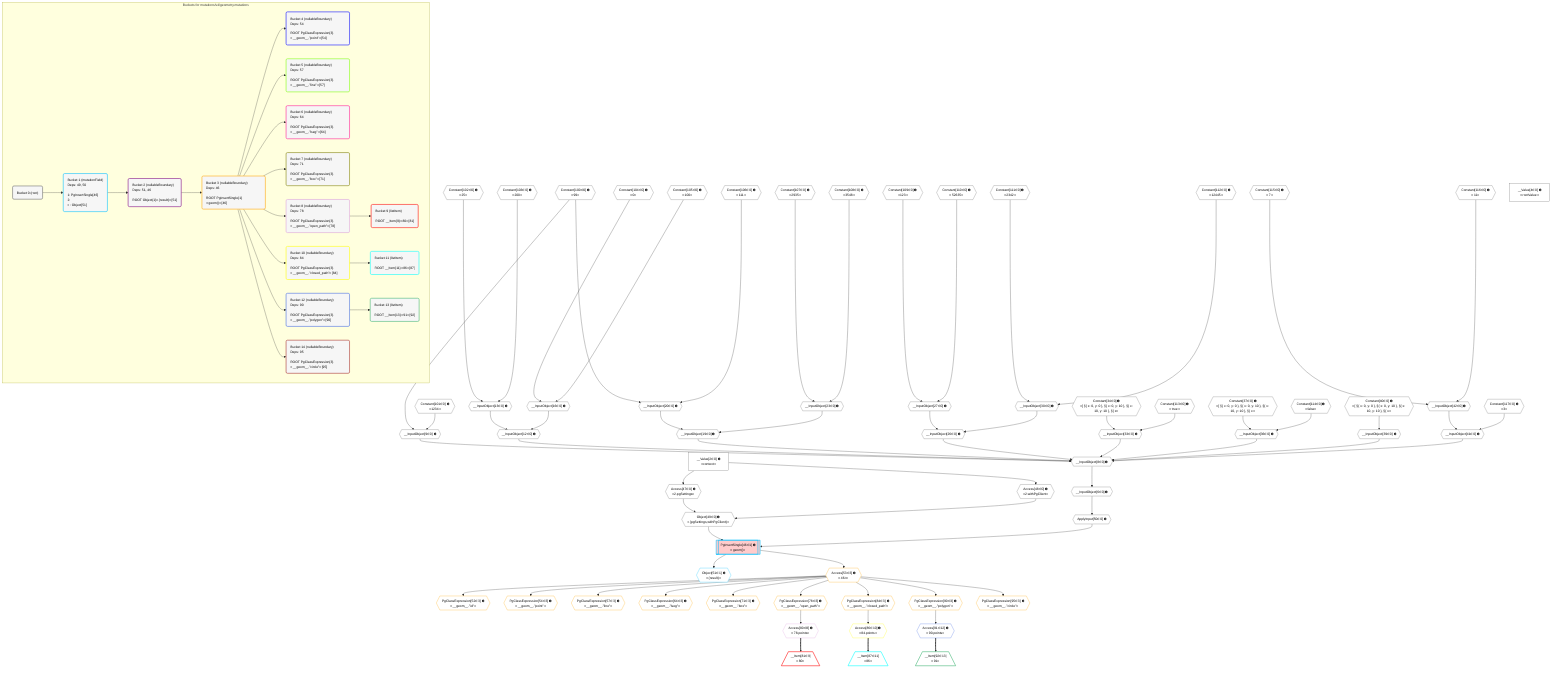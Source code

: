 %%{init: {'themeVariables': { 'fontSize': '12px'}}}%%
graph TD
    classDef path fill:#eee,stroke:#000,color:#000
    classDef plan fill:#fff,stroke-width:1px,color:#000
    classDef itemplan fill:#fff,stroke-width:2px,color:#000
    classDef unbatchedplan fill:#dff,stroke-width:1px,color:#000
    classDef sideeffectplan fill:#fcc,stroke-width:2px,color:#000
    classDef bucket fill:#f6f6f6,color:#000,stroke-width:2px,text-align:left


    %% plan dependencies
    __InputObject8{{"__InputObject[8∈0] ➊"}}:::plan
    __InputObject9{{"__InputObject[9∈0] ➊"}}:::plan
    __InputObject12{{"__InputObject[12∈0] ➊"}}:::plan
    __InputObject19{{"__InputObject[19∈0] ➊"}}:::plan
    __InputObject26{{"__InputObject[26∈0] ➊"}}:::plan
    __InputObject33{{"__InputObject[33∈0] ➊"}}:::plan
    __InputObject36{{"__InputObject[36∈0] ➊"}}:::plan
    __InputObject39{{"__InputObject[39∈0] ➊"}}:::plan
    __InputObject41{{"__InputObject[41∈0] ➊"}}:::plan
    __InputObject9 & __InputObject12 & __InputObject19 & __InputObject26 & __InputObject33 & __InputObject36 & __InputObject39 & __InputObject41 --> __InputObject8
    __InputObject6{{"__InputObject[6∈0] ➊"}}:::plan
    __InputObject8 --> __InputObject6
    Constant100{{"Constant[100∈0] ➊<br />ᐸ99ᐳ"}}:::plan
    Constant101{{"Constant[101∈0] ➊<br />ᐸ1234ᐳ"}}:::plan
    Constant100 & Constant101 --> __InputObject9
    __InputObject13{{"__InputObject[13∈0] ➊"}}:::plan
    __InputObject16{{"__InputObject[16∈0] ➊"}}:::plan
    __InputObject13 & __InputObject16 --> __InputObject12
    Constant102{{"Constant[102∈0] ➊<br />ᐸ25ᐳ"}}:::plan
    Constant103{{"Constant[103∈0] ➊<br />ᐸ200ᐳ"}}:::plan
    Constant102 & Constant103 --> __InputObject13
    Constant104{{"Constant[104∈0] ➊<br />ᐸ0ᐳ"}}:::plan
    Constant105{{"Constant[105∈0] ➊<br />ᐸ100ᐳ"}}:::plan
    Constant104 & Constant105 --> __InputObject16
    __InputObject20{{"__InputObject[20∈0] ➊"}}:::plan
    __InputObject23{{"__InputObject[23∈0] ➊"}}:::plan
    __InputObject20 & __InputObject23 --> __InputObject19
    Constant106{{"Constant[106∈0] ➊<br />ᐸ111ᐳ"}}:::plan
    Constant100 & Constant106 --> __InputObject20
    Constant107{{"Constant[107∈0] ➊<br />ᐸ2935ᐳ"}}:::plan
    Constant108{{"Constant[108∈0] ➊<br />ᐸ3548ᐳ"}}:::plan
    Constant107 & Constant108 --> __InputObject23
    __InputObject27{{"__InputObject[27∈0] ➊"}}:::plan
    __InputObject30{{"__InputObject[30∈0] ➊"}}:::plan
    __InputObject27 & __InputObject30 --> __InputObject26
    Constant109{{"Constant[109∈0] ➊<br />ᐸ123ᐳ"}}:::plan
    Constant110{{"Constant[110∈0] ➊<br />ᐸ52635ᐳ"}}:::plan
    Constant109 & Constant110 --> __InputObject27
    Constant111{{"Constant[111∈0] ➊<br />ᐸ2342ᐳ"}}:::plan
    Constant112{{"Constant[112∈0] ➊<br />ᐸ12445ᐳ"}}:::plan
    Constant111 & Constant112 --> __InputObject30
    Constant34{{"Constant[34∈0] ➊<br />ᐸ[ §{ x: 0, y: 0 }, §{ x: 0, y: 10 }, §{ x: 10, y: 10 }, §{ xᐳ"}}:::plan
    Constant113{{"Constant[113∈0] ➊<br />ᐸtrueᐳ"}}:::plan
    Constant34 & Constant113 --> __InputObject33
    Constant37{{"Constant[37∈0] ➊<br />ᐸ[ §{ x: 0, y: 0 }, §{ x: 0, y: 10 }, §{ x: 10, y: 10 }, §{ xᐳ"}}:::plan
    Constant114{{"Constant[114∈0] ➊<br />ᐸfalseᐳ"}}:::plan
    Constant37 & Constant114 --> __InputObject36
    __InputObject42{{"__InputObject[42∈0] ➊"}}:::plan
    Constant117{{"Constant[117∈0] ➊<br />ᐸ3ᐳ"}}:::plan
    __InputObject42 & Constant117 --> __InputObject41
    Constant115{{"Constant[115∈0] ➊<br />ᐸ7ᐳ"}}:::plan
    Constant116{{"Constant[116∈0] ➊<br />ᐸ11ᐳ"}}:::plan
    Constant115 & Constant116 --> __InputObject42
    Object49{{"Object[49∈0] ➊<br />ᐸ{pgSettings,withPgClient}ᐳ"}}:::plan
    Access47{{"Access[47∈0] ➊<br />ᐸ2.pgSettingsᐳ"}}:::plan
    Access48{{"Access[48∈0] ➊<br />ᐸ2.withPgClientᐳ"}}:::plan
    Access47 & Access48 --> Object49
    Constant40{{"Constant[40∈0] ➊<br />ᐸ[ §{ x: 0, y: 0 }, §{ x: 0, y: 10 }, §{ x: 10, y: 10 }, §{ xᐳ"}}:::plan
    Constant40 --> __InputObject39
    __Value2["__Value[2∈0] ➊<br />ᐸcontextᐳ"]:::plan
    __Value2 --> Access47
    __Value2 --> Access48
    ApplyInput50{{"ApplyInput[50∈0] ➊"}}:::plan
    __InputObject6 --> ApplyInput50
    __Value4["__Value[4∈0] ➊<br />ᐸrootValueᐳ"]:::plan
    PgInsertSingle46[["PgInsertSingle[46∈1] ➊<br />ᐸgeom()ᐳ"]]:::sideeffectplan
    Object49 & ApplyInput50 --> PgInsertSingle46
    Object51{{"Object[51∈1] ➊<br />ᐸ{result}ᐳ"}}:::plan
    PgInsertSingle46 --> Object51
    PgClassExpression52{{"PgClassExpression[52∈3] ➊<br />ᐸ__geom__.”id”ᐳ"}}:::plan
    Access53{{"Access[53∈3] ➊<br />ᐸ46.tᐳ"}}:::plan
    Access53 --> PgClassExpression52
    PgInsertSingle46 --> Access53
    PgClassExpression54{{"PgClassExpression[54∈3] ➊<br />ᐸ__geom__.”point”ᐳ"}}:::plan
    Access53 --> PgClassExpression54
    PgClassExpression57{{"PgClassExpression[57∈3] ➊<br />ᐸ__geom__.”line”ᐳ"}}:::plan
    Access53 --> PgClassExpression57
    PgClassExpression64{{"PgClassExpression[64∈3] ➊<br />ᐸ__geom__.”lseg”ᐳ"}}:::plan
    Access53 --> PgClassExpression64
    PgClassExpression71{{"PgClassExpression[71∈3] ➊<br />ᐸ__geom__.”box”ᐳ"}}:::plan
    Access53 --> PgClassExpression71
    PgClassExpression78{{"PgClassExpression[78∈3] ➊<br />ᐸ__geom__.”open_path”ᐳ"}}:::plan
    Access53 --> PgClassExpression78
    PgClassExpression84{{"PgClassExpression[84∈3] ➊<br />ᐸ__geom__.”closed_path”ᐳ"}}:::plan
    Access53 --> PgClassExpression84
    PgClassExpression90{{"PgClassExpression[90∈3] ➊<br />ᐸ__geom__.”polygon”ᐳ"}}:::plan
    Access53 --> PgClassExpression90
    PgClassExpression95{{"PgClassExpression[95∈3] ➊<br />ᐸ__geom__.”circle”ᐳ"}}:::plan
    Access53 --> PgClassExpression95
    Access80{{"Access[80∈8] ➊<br />ᐸ78.pointsᐳ"}}:::plan
    PgClassExpression78 --> Access80
    __Item81[/"__Item[81∈9]<br />ᐸ80ᐳ"\]:::itemplan
    Access80 ==> __Item81
    Access86{{"Access[86∈10] ➊<br />ᐸ84.pointsᐳ"}}:::plan
    PgClassExpression84 --> Access86
    __Item87[/"__Item[87∈11]<br />ᐸ86ᐳ"\]:::itemplan
    Access86 ==> __Item87
    Access91{{"Access[91∈12] ➊<br />ᐸ90.pointsᐳ"}}:::plan
    PgClassExpression90 --> Access91
    __Item92[/"__Item[92∈13]<br />ᐸ91ᐳ"\]:::itemplan
    Access91 ==> __Item92

    %% define steps

    subgraph "Buckets for mutations/v4/geometry.mutations"
    Bucket0("Bucket 0 (root)"):::bucket
    classDef bucket0 stroke:#696969
    class Bucket0,__Value2,__Value4,__InputObject6,__InputObject8,__InputObject9,__InputObject12,__InputObject13,__InputObject16,__InputObject19,__InputObject20,__InputObject23,__InputObject26,__InputObject27,__InputObject30,__InputObject33,Constant34,__InputObject36,Constant37,__InputObject39,Constant40,__InputObject41,__InputObject42,Access47,Access48,Object49,ApplyInput50,Constant100,Constant101,Constant102,Constant103,Constant104,Constant105,Constant106,Constant107,Constant108,Constant109,Constant110,Constant111,Constant112,Constant113,Constant114,Constant115,Constant116,Constant117 bucket0
    Bucket1("Bucket 1 (mutationField)<br />Deps: 49, 50<br /><br />1: PgInsertSingle[46]<br />2: <br />ᐳ: Object[51]"):::bucket
    classDef bucket1 stroke:#00bfff
    class Bucket1,PgInsertSingle46,Object51 bucket1
    Bucket2("Bucket 2 (nullableBoundary)<br />Deps: 51, 46<br /><br />ROOT Object{1}ᐸ{result}ᐳ[51]"):::bucket
    classDef bucket2 stroke:#7f007f
    class Bucket2 bucket2
    Bucket3("Bucket 3 (nullableBoundary)<br />Deps: 46<br /><br />ROOT PgInsertSingle{1}ᐸgeom()ᐳ[46]"):::bucket
    classDef bucket3 stroke:#ffa500
    class Bucket3,PgClassExpression52,Access53,PgClassExpression54,PgClassExpression57,PgClassExpression64,PgClassExpression71,PgClassExpression78,PgClassExpression84,PgClassExpression90,PgClassExpression95 bucket3
    Bucket4("Bucket 4 (nullableBoundary)<br />Deps: 54<br /><br />ROOT PgClassExpression{3}ᐸ__geom__.”point”ᐳ[54]"):::bucket
    classDef bucket4 stroke:#0000ff
    class Bucket4 bucket4
    Bucket5("Bucket 5 (nullableBoundary)<br />Deps: 57<br /><br />ROOT PgClassExpression{3}ᐸ__geom__.”line”ᐳ[57]"):::bucket
    classDef bucket5 stroke:#7fff00
    class Bucket5 bucket5
    Bucket6("Bucket 6 (nullableBoundary)<br />Deps: 64<br /><br />ROOT PgClassExpression{3}ᐸ__geom__.”lseg”ᐳ[64]"):::bucket
    classDef bucket6 stroke:#ff1493
    class Bucket6 bucket6
    Bucket7("Bucket 7 (nullableBoundary)<br />Deps: 71<br /><br />ROOT PgClassExpression{3}ᐸ__geom__.”box”ᐳ[71]"):::bucket
    classDef bucket7 stroke:#808000
    class Bucket7 bucket7
    Bucket8("Bucket 8 (nullableBoundary)<br />Deps: 78<br /><br />ROOT PgClassExpression{3}ᐸ__geom__.”open_path”ᐳ[78]"):::bucket
    classDef bucket8 stroke:#dda0dd
    class Bucket8,Access80 bucket8
    Bucket9("Bucket 9 (listItem)<br /><br />ROOT __Item{9}ᐸ80ᐳ[81]"):::bucket
    classDef bucket9 stroke:#ff0000
    class Bucket9,__Item81 bucket9
    Bucket10("Bucket 10 (nullableBoundary)<br />Deps: 84<br /><br />ROOT PgClassExpression{3}ᐸ__geom__.”closed_path”ᐳ[84]"):::bucket
    classDef bucket10 stroke:#ffff00
    class Bucket10,Access86 bucket10
    Bucket11("Bucket 11 (listItem)<br /><br />ROOT __Item{11}ᐸ86ᐳ[87]"):::bucket
    classDef bucket11 stroke:#00ffff
    class Bucket11,__Item87 bucket11
    Bucket12("Bucket 12 (nullableBoundary)<br />Deps: 90<br /><br />ROOT PgClassExpression{3}ᐸ__geom__.”polygon”ᐳ[90]"):::bucket
    classDef bucket12 stroke:#4169e1
    class Bucket12,Access91 bucket12
    Bucket13("Bucket 13 (listItem)<br /><br />ROOT __Item{13}ᐸ91ᐳ[92]"):::bucket
    classDef bucket13 stroke:#3cb371
    class Bucket13,__Item92 bucket13
    Bucket14("Bucket 14 (nullableBoundary)<br />Deps: 95<br /><br />ROOT PgClassExpression{3}ᐸ__geom__.”circle”ᐳ[95]"):::bucket
    classDef bucket14 stroke:#a52a2a
    class Bucket14 bucket14
    Bucket0 --> Bucket1
    Bucket1 --> Bucket2
    Bucket2 --> Bucket3
    Bucket3 --> Bucket4 & Bucket5 & Bucket6 & Bucket7 & Bucket8 & Bucket10 & Bucket12 & Bucket14
    Bucket8 --> Bucket9
    Bucket10 --> Bucket11
    Bucket12 --> Bucket13
    end